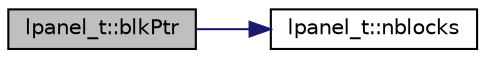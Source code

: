 digraph "lpanel_t::blkPtr"
{
 // LATEX_PDF_SIZE
  edge [fontname="Helvetica",fontsize="10",labelfontname="Helvetica",labelfontsize="10"];
  node [fontname="Helvetica",fontsize="10",shape=record];
  rankdir="LR";
  Node1 [label="lpanel_t::blkPtr",height=0.2,width=0.4,color="black", fillcolor="grey75", style="filled", fontcolor="black",tooltip=" "];
  Node1 -> Node2 [color="midnightblue",fontsize="10",style="solid",fontname="Helvetica"];
  Node2 [label="lpanel_t::nblocks",height=0.2,width=0.4,color="black", fillcolor="white", style="filled",URL="$classlpanel__t.html#a4ed76fddcdf91f607379e540f5bf472e",tooltip=" "];
}

